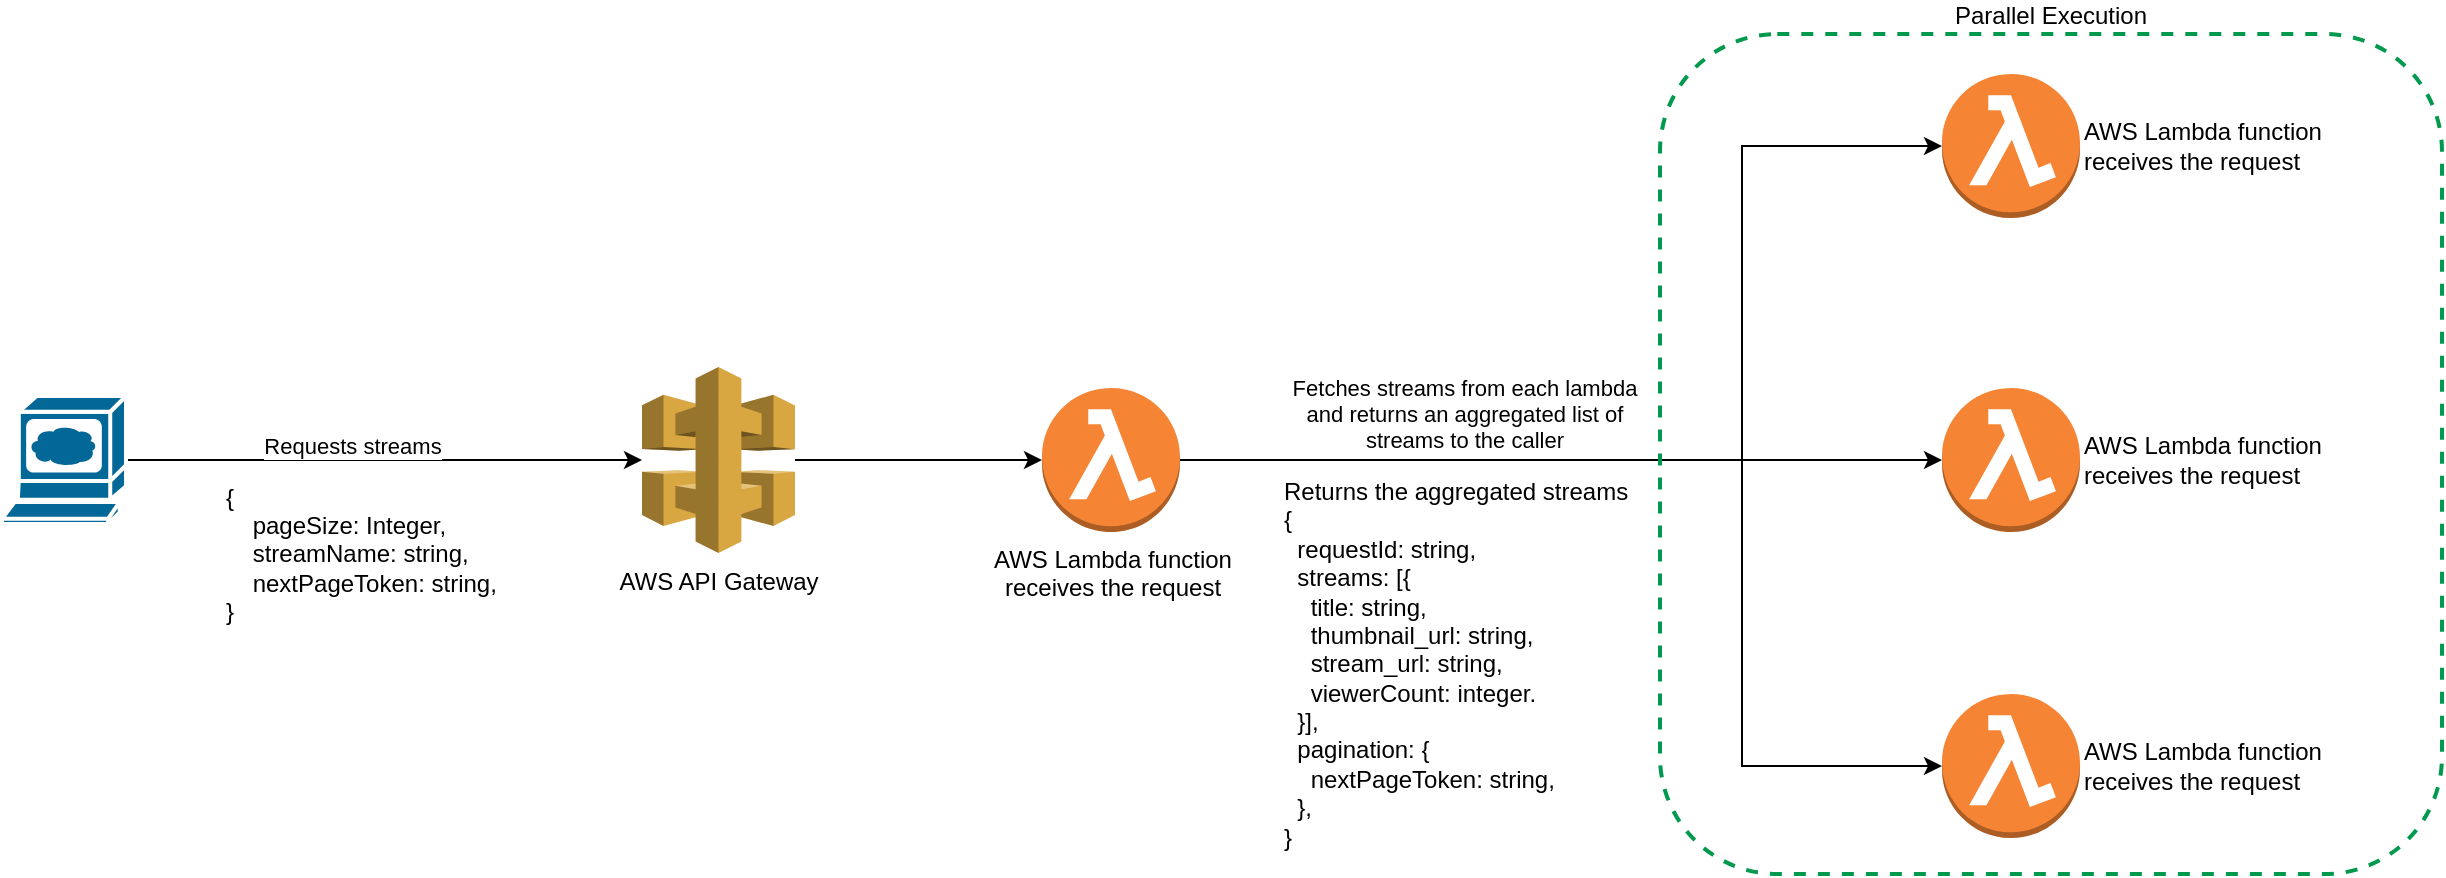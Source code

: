 <mxfile version="19.0.0" type="device"><diagram id="EmcAxRXUNb0NptntNmQy" name="Page-1"><mxGraphModel dx="1892" dy="-1110" grid="1" gridSize="10" guides="1" tooltips="1" connect="1" arrows="1" fold="1" page="1" pageScale="1" pageWidth="827" pageHeight="1169" math="0" shadow="0"><root><mxCell id="0"/><mxCell id="1" parent="0"/><mxCell id="i2ivDAs9_W_HFcYrUlWY-63" style="edgeStyle=orthogonalEdgeStyle;rounded=0;orthogonalLoop=1;jettySize=auto;html=1;entryX=0;entryY=0.5;entryDx=0;entryDy=0;entryPerimeter=0;" edge="1" parent="1" source="i2ivDAs9_W_HFcYrUlWY-64" target="i2ivDAs9_W_HFcYrUlWY-80"><mxGeometry relative="1" as="geometry"><mxPoint x="685" y="2645" as="sourcePoint"/><mxPoint x="549" y="2675" as="targetPoint"/></mxGeometry></mxCell><mxCell id="i2ivDAs9_W_HFcYrUlWY-64" value="AWS API Gateway" style="outlineConnect=0;dashed=0;verticalLabelPosition=bottom;verticalAlign=top;align=center;html=1;shape=mxgraph.aws3.api_gateway;fillColor=#D9A741;gradientColor=none;" vertex="1" parent="1"><mxGeometry x="540" y="2606.5" width="76.5" height="93" as="geometry"/></mxCell><mxCell id="i2ivDAs9_W_HFcYrUlWY-96" style="edgeStyle=orthogonalEdgeStyle;rounded=0;orthogonalLoop=1;jettySize=auto;html=1;" edge="1" parent="1" source="i2ivDAs9_W_HFcYrUlWY-69" target="i2ivDAs9_W_HFcYrUlWY-64"><mxGeometry relative="1" as="geometry"/></mxCell><mxCell id="i2ivDAs9_W_HFcYrUlWY-97" value="Requests streams" style="edgeLabel;html=1;align=center;verticalAlign=middle;resizable=0;points=[];" vertex="1" connectable="0" parent="i2ivDAs9_W_HFcYrUlWY-96"><mxGeometry x="-0.129" y="-3" relative="1" as="geometry"><mxPoint y="-10" as="offset"/></mxGeometry></mxCell><mxCell id="i2ivDAs9_W_HFcYrUlWY-69" value="" style="shape=mxgraph.cisco.computers_and_peripherals.web_browser;html=1;pointerEvents=1;dashed=0;fillColor=#036897;strokeColor=#ffffff;strokeWidth=2;verticalLabelPosition=bottom;verticalAlign=top;align=center;outlineConnect=0;" vertex="1" parent="1"><mxGeometry x="220" y="2621" width="62" height="64" as="geometry"/></mxCell><mxCell id="i2ivDAs9_W_HFcYrUlWY-70" style="edgeStyle=orthogonalEdgeStyle;rounded=0;orthogonalLoop=1;jettySize=auto;html=1;entryX=0;entryY=0.5;entryDx=0;entryDy=0;entryPerimeter=0;exitX=1;exitY=0.5;exitDx=0;exitDy=0;exitPerimeter=0;" edge="1" parent="1" source="i2ivDAs9_W_HFcYrUlWY-80" target="i2ivDAs9_W_HFcYrUlWY-89"><mxGeometry relative="1" as="geometry"><mxPoint x="609" y="2645" as="sourcePoint"/><mxPoint x="1077.362" y="2653.74" as="targetPoint"/></mxGeometry></mxCell><mxCell id="i2ivDAs9_W_HFcYrUlWY-75" value="Returns the aggregated streams&lt;br&gt;{&lt;br&gt;&amp;nbsp; requestId: string,&lt;br&gt;&amp;nbsp; streams: [{&lt;br&gt;&amp;nbsp; &amp;nbsp; title: string,&lt;br&gt;&amp;nbsp; &amp;nbsp; thumbnail_url: string,&lt;br&gt;&amp;nbsp; &amp;nbsp; stream_url: string,&lt;br&gt;&amp;nbsp; &amp;nbsp; viewerCount: integer.&lt;br&gt;&amp;nbsp; }],&lt;br&gt;&amp;nbsp; pagination: {&lt;br&gt;&amp;nbsp; &amp;nbsp; nextPageToken: string,&lt;br&gt;&amp;nbsp; },&lt;br&gt;}" style="text;html=1;resizable=0;autosize=1;align=left;verticalAlign=middle;points=[];fillColor=none;strokeColor=none;rounded=0;" vertex="1" parent="1"><mxGeometry x="859" y="2660" width="190" height="190" as="geometry"/></mxCell><mxCell id="i2ivDAs9_W_HFcYrUlWY-78" value="{&lt;br&gt;&amp;nbsp;&amp;nbsp; &amp;nbsp;pageSize: Integer,&lt;br&gt;&amp;nbsp;&amp;nbsp; &amp;nbsp;streamName: string,&lt;br&gt;&amp;nbsp; &amp;nbsp; nextPageToken: string,&lt;br&gt;}" style="text;html=1;resizable=0;autosize=1;align=left;verticalAlign=middle;points=[];fillColor=none;strokeColor=none;rounded=0;" vertex="1" parent="1"><mxGeometry x="330" y="2660" width="150" height="80" as="geometry"/></mxCell><mxCell id="i2ivDAs9_W_HFcYrUlWY-91" style="edgeStyle=orthogonalEdgeStyle;rounded=0;orthogonalLoop=1;jettySize=auto;html=1;entryX=0;entryY=0.5;entryDx=0;entryDy=0;entryPerimeter=0;" edge="1" parent="1" source="i2ivDAs9_W_HFcYrUlWY-80" target="i2ivDAs9_W_HFcYrUlWY-88"><mxGeometry relative="1" as="geometry"><Array as="points"><mxPoint x="1090" y="2653"/><mxPoint x="1090" y="2496"/></Array></mxGeometry></mxCell><mxCell id="i2ivDAs9_W_HFcYrUlWY-92" style="edgeStyle=orthogonalEdgeStyle;rounded=0;orthogonalLoop=1;jettySize=auto;html=1;entryX=0;entryY=0.5;entryDx=0;entryDy=0;entryPerimeter=0;" edge="1" parent="1" source="i2ivDAs9_W_HFcYrUlWY-80" target="i2ivDAs9_W_HFcYrUlWY-90"><mxGeometry relative="1" as="geometry"><Array as="points"><mxPoint x="1090" y="2653"/><mxPoint x="1090" y="2806"/></Array></mxGeometry></mxCell><mxCell id="i2ivDAs9_W_HFcYrUlWY-94" value="Fetches streams from each lambda&lt;br&gt;and returns an aggregated list of&lt;br&gt;streams to the caller" style="edgeLabel;html=1;align=center;verticalAlign=middle;resizable=0;points=[];" vertex="1" connectable="0" parent="i2ivDAs9_W_HFcYrUlWY-92"><mxGeometry x="-0.643" y="4" relative="1" as="geometry"><mxPoint x="46" y="-19" as="offset"/></mxGeometry></mxCell><mxCell id="i2ivDAs9_W_HFcYrUlWY-80" value="AWS Lambda function&lt;br&gt;receives the request" style="outlineConnect=0;dashed=0;verticalLabelPosition=bottom;verticalAlign=top;align=center;html=1;shape=mxgraph.aws3.lambda_function;fillColor=#F58534;gradientColor=none;labelPosition=center;" vertex="1" parent="1"><mxGeometry x="740" y="2617" width="69" height="72" as="geometry"/></mxCell><mxCell id="i2ivDAs9_W_HFcYrUlWY-88" value="AWS Lambda function&lt;br&gt;receives the request" style="outlineConnect=0;dashed=0;verticalLabelPosition=middle;verticalAlign=middle;align=left;html=1;shape=mxgraph.aws3.lambda_function;fillColor=#F58534;gradientColor=none;labelPosition=right;" vertex="1" parent="1"><mxGeometry x="1190" y="2460" width="69" height="72" as="geometry"/></mxCell><mxCell id="i2ivDAs9_W_HFcYrUlWY-89" value="AWS Lambda function&lt;br&gt;receives the request" style="outlineConnect=0;dashed=0;verticalLabelPosition=middle;verticalAlign=middle;align=left;html=1;shape=mxgraph.aws3.lambda_function;fillColor=#F58534;gradientColor=none;labelPosition=right;" vertex="1" parent="1"><mxGeometry x="1190" y="2617" width="69" height="72" as="geometry"/></mxCell><mxCell id="i2ivDAs9_W_HFcYrUlWY-90" value="AWS Lambda function&lt;br&gt;receives the request" style="outlineConnect=0;dashed=0;verticalLabelPosition=middle;verticalAlign=middle;align=left;html=1;shape=mxgraph.aws3.lambda_function;fillColor=#F58534;gradientColor=none;labelPosition=right;" vertex="1" parent="1"><mxGeometry x="1190" y="2770" width="69" height="72" as="geometry"/></mxCell><mxCell id="i2ivDAs9_W_HFcYrUlWY-98" value="Parallel Execution" style="rounded=1;whiteSpace=wrap;html=1;dashed=1;fillColor=none;strokeColor=#00994D;strokeWidth=2;labelPosition=center;verticalLabelPosition=top;align=center;verticalAlign=bottom;" vertex="1" parent="1"><mxGeometry x="1049" y="2440" width="391" height="420" as="geometry"/></mxCell></root></mxGraphModel></diagram></mxfile>